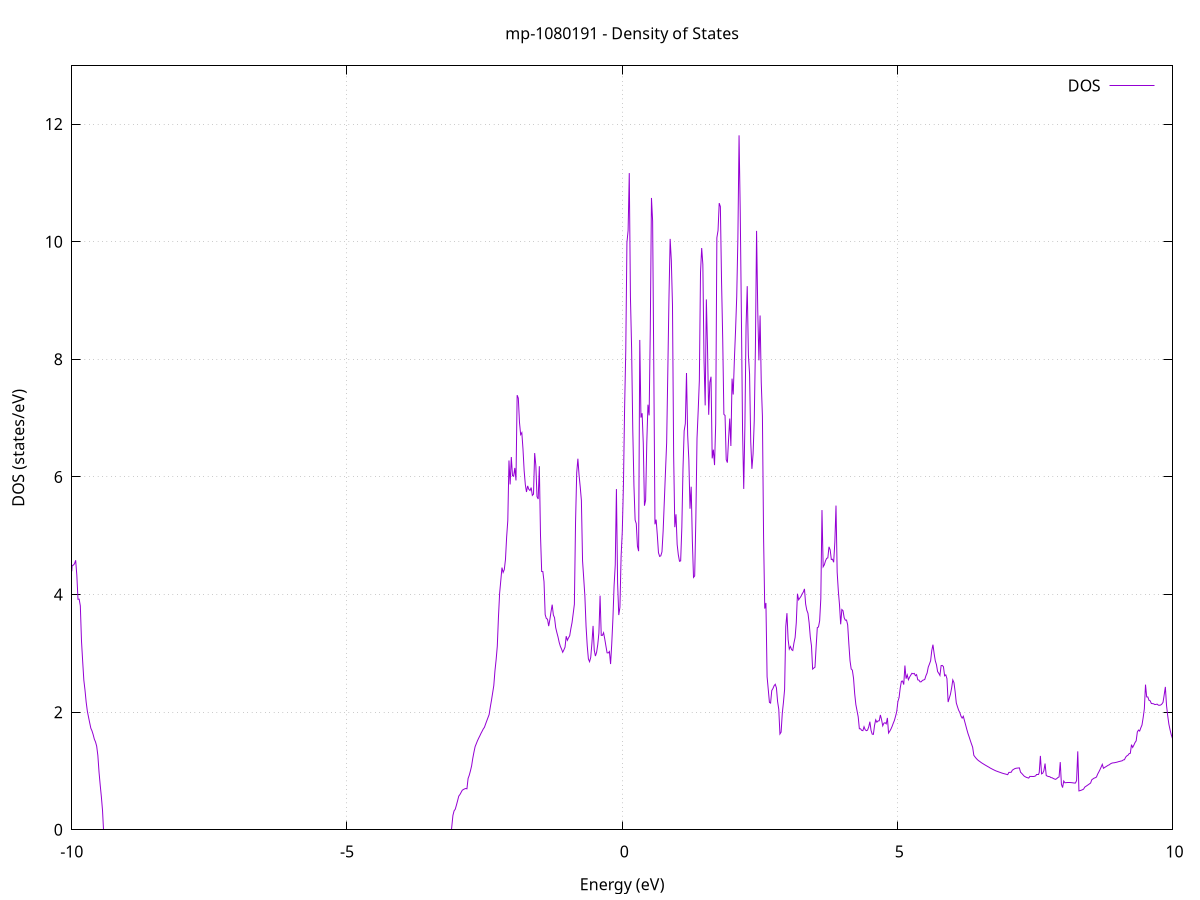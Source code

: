set title 'mp-1080191 - Density of States'
set xlabel 'Energy (eV)'
set ylabel 'DOS (states/eV)'
set grid
set xrange [-10:10]
set yrange [0:12.990]
set xzeroaxis lt -1
set terminal png size 800,600
set output 'mp-1080191_dos_gnuplot.png'
plot '-' using 1:2 with lines title 'DOS'
-13.113100 0.000000
-13.091800 0.000000
-13.070600 0.000000
-13.049400 0.000000
-13.028200 0.000000
-13.006900 0.000000
-12.985700 0.000000
-12.964500 0.000000
-12.943300 0.000000
-12.922100 0.000000
-12.900800 0.000000
-12.879600 0.000000
-12.858400 0.000000
-12.837200 0.000000
-12.815900 0.000000
-12.794700 0.000000
-12.773500 0.000000
-12.752300 0.000000
-12.731100 0.000000
-12.709800 0.000000
-12.688600 0.000000
-12.667400 0.000000
-12.646200 0.000000
-12.624900 0.000000
-12.603700 0.000000
-12.582500 0.000000
-12.561300 0.000000
-12.540100 0.000000
-12.518800 0.000000
-12.497600 0.000000
-12.476400 0.000000
-12.455200 0.000000
-12.433900 0.000000
-12.412700 0.000000
-12.391500 0.000000
-12.370300 0.000000
-12.349100 0.000000
-12.327800 0.000000
-12.306600 0.000000
-12.285400 0.000000
-12.264200 0.000000
-12.242900 0.000000
-12.221700 0.000000
-12.200500 0.000000
-12.179300 0.000000
-12.158100 0.000000
-12.136800 0.000000
-12.115600 0.000000
-12.094400 0.000000
-12.073200 0.000000
-12.052000 0.000000
-12.030700 0.000000
-12.009500 0.000000
-11.988300 0.000000
-11.967100 0.000000
-11.945800 0.000000
-11.924600 0.000000
-11.903400 0.000000
-11.882200 0.000000
-11.861000 0.000000
-11.839700 0.000000
-11.818500 0.000000
-11.797300 0.000000
-11.776100 0.000000
-11.754800 0.000000
-11.733600 0.000000
-11.712400 0.000000
-11.691200 0.000000
-11.670000 0.000000
-11.648700 0.000000
-11.627500 0.000000
-11.606300 0.000000
-11.585100 0.000000
-11.563800 0.000000
-11.542600 0.000000
-11.521400 0.000000
-11.500200 0.000000
-11.479000 0.000000
-11.457700 0.000000
-11.436500 0.000000
-11.415300 0.000000
-11.394100 0.000000
-11.372800 0.000000
-11.351600 0.000000
-11.330400 0.000000
-11.309200 0.000000
-11.288000 0.000000
-11.266700 0.000000
-11.245500 0.000000
-11.224300 0.000000
-11.203100 0.000000
-11.181800 0.126700
-11.160600 0.212400
-11.139400 0.314200
-11.118200 0.401000
-11.097000 0.464100
-11.075700 0.528100
-11.054500 0.611900
-11.033300 0.645800
-11.012100 0.676800
-10.990900 0.701800
-10.969600 0.694200
-10.948400 0.704300
-10.927200 0.712200
-10.906000 0.720900
-10.884700 0.736400
-10.863500 0.750200
-10.842300 0.752200
-10.821100 0.868600
-10.799900 0.938700
-10.778600 1.025400
-10.757400 1.124100
-10.736200 1.205000
-10.715000 1.293800
-10.693700 1.385400
-10.672500 1.482800
-10.651300 1.541200
-10.630100 1.582400
-10.608900 1.634000
-10.587600 1.652200
-10.566400 1.681400
-10.545200 1.721600
-10.524000 1.774100
-10.502700 1.836200
-10.481500 1.901200
-10.460300 1.970300
-10.439100 2.506400
-10.417900 2.895100
-10.396600 3.256200
-10.375400 3.711300
-10.354200 4.273300
-10.333000 4.944200
-10.311700 5.354200
-10.290500 5.501500
-10.269300 5.337100
-10.248100 5.274000
-10.226900 4.584400
-10.205600 4.095000
-10.184400 3.795800
-10.163200 3.565800
-10.142000 3.358400
-10.120700 3.260900
-10.099500 3.474700
-10.078300 3.651100
-10.057100 3.784700
-10.035900 3.936700
-10.014600 4.183900
-9.993400 4.493400
-9.972200 4.500000
-9.951000 4.523600
-9.929700 4.582800
-9.908500 4.327700
-9.887300 3.919900
-9.866100 3.922000
-9.844900 3.808200
-9.823600 3.206300
-9.802400 2.864800
-9.781200 2.544300
-9.760000 2.374400
-9.738800 2.171200
-9.717500 2.017700
-9.696300 1.917600
-9.675100 1.820300
-9.653900 1.726600
-9.632600 1.681200
-9.611400 1.617400
-9.590200 1.540100
-9.569000 1.493800
-9.547800 1.421000
-9.526500 1.264000
-9.505300 0.983200
-9.484100 0.763600
-9.462900 0.563300
-9.441600 0.328500
-9.420400 0.000000
-9.399200 0.000000
-9.378000 0.000000
-9.356800 0.000000
-9.335500 0.000000
-9.314300 0.000000
-9.293100 0.000000
-9.271900 0.000000
-9.250600 0.000000
-9.229400 0.000000
-9.208200 0.000000
-9.187000 0.000000
-9.165800 0.000000
-9.144500 0.000000
-9.123300 0.000000
-9.102100 0.000000
-9.080900 0.000000
-9.059600 0.000000
-9.038400 0.000000
-9.017200 0.000000
-8.996000 0.000000
-8.974800 0.000000
-8.953500 0.000000
-8.932300 0.000000
-8.911100 0.000000
-8.889900 0.000000
-8.868600 0.000000
-8.847400 0.000000
-8.826200 0.000000
-8.805000 0.000000
-8.783800 0.000000
-8.762500 0.000000
-8.741300 0.000000
-8.720100 0.000000
-8.698900 0.000000
-8.677700 0.000000
-8.656400 0.000000
-8.635200 0.000000
-8.614000 0.000000
-8.592800 0.000000
-8.571500 0.000000
-8.550300 0.000000
-8.529100 0.000000
-8.507900 0.000000
-8.486700 0.000000
-8.465400 0.000000
-8.444200 0.000000
-8.423000 0.000000
-8.401800 0.000000
-8.380500 0.000000
-8.359300 0.000000
-8.338100 0.000000
-8.316900 0.000000
-8.295700 0.000000
-8.274400 0.000000
-8.253200 0.000000
-8.232000 0.000000
-8.210800 0.000000
-8.189500 0.000000
-8.168300 0.000000
-8.147100 0.000000
-8.125900 0.000000
-8.104700 0.000000
-8.083400 0.000000
-8.062200 0.000000
-8.041000 0.000000
-8.019800 0.000000
-7.998500 0.000000
-7.977300 0.000000
-7.956100 0.000000
-7.934900 0.000000
-7.913700 0.000000
-7.892400 0.000000
-7.871200 0.000000
-7.850000 0.000000
-7.828800 0.000000
-7.807500 0.000000
-7.786300 0.000000
-7.765100 0.000000
-7.743900 0.000000
-7.722700 0.000000
-7.701400 0.000000
-7.680200 0.000000
-7.659000 0.000000
-7.637800 0.000000
-7.616600 0.000000
-7.595300 0.000000
-7.574100 0.000000
-7.552900 0.000000
-7.531700 0.000000
-7.510400 0.000000
-7.489200 0.000000
-7.468000 0.000000
-7.446800 0.000000
-7.425600 0.000000
-7.404300 0.000000
-7.383100 0.000000
-7.361900 0.000000
-7.340700 0.000000
-7.319400 0.000000
-7.298200 0.000000
-7.277000 0.000000
-7.255800 0.000000
-7.234600 0.000000
-7.213300 0.000000
-7.192100 0.000000
-7.170900 0.000000
-7.149700 0.000000
-7.128400 0.000000
-7.107200 0.000000
-7.086000 0.000000
-7.064800 0.000000
-7.043600 0.000000
-7.022300 0.000000
-7.001100 0.000000
-6.979900 0.000000
-6.958700 0.000000
-6.937400 0.000000
-6.916200 0.000000
-6.895000 0.000000
-6.873800 0.000000
-6.852600 0.000000
-6.831300 0.000000
-6.810100 0.000000
-6.788900 0.000000
-6.767700 0.000000
-6.746400 0.000000
-6.725200 0.000000
-6.704000 0.000000
-6.682800 0.000000
-6.661600 0.000000
-6.640300 0.000000
-6.619100 0.000000
-6.597900 0.000000
-6.576700 0.000000
-6.555400 0.000000
-6.534200 0.000000
-6.513000 0.000000
-6.491800 0.000000
-6.470600 0.000000
-6.449300 0.000000
-6.428100 0.000000
-6.406900 0.000000
-6.385700 0.000000
-6.364500 0.000000
-6.343200 0.000000
-6.322000 0.000000
-6.300800 0.000000
-6.279600 0.000000
-6.258300 0.000000
-6.237100 0.000000
-6.215900 0.000000
-6.194700 0.000000
-6.173500 0.000000
-6.152200 0.000000
-6.131000 0.000000
-6.109800 0.000000
-6.088600 0.000000
-6.067300 0.000000
-6.046100 0.000000
-6.024900 0.000000
-6.003700 0.000000
-5.982500 0.000000
-5.961200 0.000000
-5.940000 0.000000
-5.918800 0.000000
-5.897600 0.000000
-5.876300 0.000000
-5.855100 0.000000
-5.833900 0.000000
-5.812700 0.000000
-5.791500 0.000000
-5.770200 0.000000
-5.749000 0.000000
-5.727800 0.000000
-5.706600 0.000000
-5.685300 0.000000
-5.664100 0.000000
-5.642900 0.000000
-5.621700 0.000000
-5.600500 0.000000
-5.579200 0.000000
-5.558000 0.000000
-5.536800 0.000000
-5.515600 0.000000
-5.494300 0.000000
-5.473100 0.000000
-5.451900 0.000000
-5.430700 0.000000
-5.409500 0.000000
-5.388200 0.000000
-5.367000 0.000000
-5.345800 0.000000
-5.324600 0.000000
-5.303400 0.000000
-5.282100 0.000000
-5.260900 0.000000
-5.239700 0.000000
-5.218500 0.000000
-5.197200 0.000000
-5.176000 0.000000
-5.154800 0.000000
-5.133600 0.000000
-5.112400 0.000000
-5.091100 0.000000
-5.069900 0.000000
-5.048700 0.000000
-5.027500 0.000000
-5.006200 0.000000
-4.985000 0.000000
-4.963800 0.000000
-4.942600 0.000000
-4.921400 0.000000
-4.900100 0.000000
-4.878900 0.000000
-4.857700 0.000000
-4.836500 0.000000
-4.815200 0.000000
-4.794000 0.000000
-4.772800 0.000000
-4.751600 0.000000
-4.730400 0.000000
-4.709100 0.000000
-4.687900 0.000000
-4.666700 0.000000
-4.645500 0.000000
-4.624200 0.000000
-4.603000 0.000000
-4.581800 0.000000
-4.560600 0.000000
-4.539400 0.000000
-4.518100 0.000000
-4.496900 0.000000
-4.475700 0.000000
-4.454500 0.000000
-4.433200 0.000000
-4.412000 0.000000
-4.390800 0.000000
-4.369600 0.000000
-4.348400 0.000000
-4.327100 0.000000
-4.305900 0.000000
-4.284700 0.000000
-4.263500 0.000000
-4.242200 0.000000
-4.221000 0.000000
-4.199800 0.000000
-4.178600 0.000000
-4.157400 0.000000
-4.136100 0.000000
-4.114900 0.000000
-4.093700 0.000000
-4.072500 0.000000
-4.051300 0.000000
-4.030000 0.000000
-4.008800 0.000000
-3.987600 0.000000
-3.966400 0.000000
-3.945100 0.000000
-3.923900 0.000000
-3.902700 0.000000
-3.881500 0.000000
-3.860300 0.000000
-3.839000 0.000000
-3.817800 0.000000
-3.796600 0.000000
-3.775400 0.000000
-3.754100 0.000000
-3.732900 0.000000
-3.711700 0.000000
-3.690500 0.000000
-3.669300 0.000000
-3.648000 0.000000
-3.626800 0.000000
-3.605600 0.000000
-3.584400 0.000000
-3.563100 0.000000
-3.541900 0.000000
-3.520700 0.000000
-3.499500 0.000000
-3.478300 0.000000
-3.457000 0.000000
-3.435800 0.000000
-3.414600 0.000000
-3.393400 0.000000
-3.372100 0.000000
-3.350900 0.000000
-3.329700 0.000000
-3.308500 0.000000
-3.287300 0.000000
-3.266000 0.000000
-3.244800 0.000000
-3.223600 0.000000
-3.202400 0.000000
-3.181100 0.000000
-3.159900 0.000000
-3.138700 0.000000
-3.117500 0.000000
-3.096300 0.000000
-3.075000 0.243400
-3.053800 0.321600
-3.032600 0.349400
-3.011400 0.418500
-2.990200 0.492700
-2.968900 0.572000
-2.947700 0.598600
-2.926500 0.635000
-2.905300 0.672200
-2.884000 0.685000
-2.862800 0.695200
-2.841600 0.702100
-2.820400 0.696700
-2.799200 0.872700
-2.777900 0.927700
-2.756700 1.001500
-2.735500 1.085400
-2.714300 1.214000
-2.693000 1.319500
-2.671800 1.413200
-2.650600 1.462400
-2.629400 1.512600
-2.608200 1.555600
-2.586900 1.594800
-2.565700 1.637700
-2.544500 1.675300
-2.523300 1.714100
-2.502000 1.742900
-2.480800 1.799400
-2.459600 1.853200
-2.438400 1.906000
-2.417200 1.958500
-2.395900 2.085200
-2.374700 2.199000
-2.353500 2.324600
-2.332300 2.451300
-2.311000 2.703200
-2.289800 2.892100
-2.268600 3.121500
-2.247400 3.617100
-2.226200 4.022600
-2.204900 4.238400
-2.183700 4.458500
-2.162500 4.376200
-2.141300 4.424500
-2.120000 4.596300
-2.098800 4.978700
-2.077600 5.259000
-2.056400 6.280100
-2.035200 5.872500
-2.013900 6.338900
-1.992700 6.021300
-1.971500 6.011100
-1.950300 6.152700
-1.929100 5.940500
-1.907800 7.390700
-1.886600 7.338500
-1.865400 6.927900
-1.844200 6.719700
-1.822900 6.752800
-1.801700 6.474200
-1.780500 6.105500
-1.759300 5.869600
-1.738100 5.743700
-1.716800 5.847900
-1.695600 5.788900
-1.674400 5.769200
-1.653200 5.818800
-1.631900 5.685800
-1.610700 5.707100
-1.589500 6.405900
-1.568300 6.196400
-1.547100 5.664200
-1.525800 5.624500
-1.504600 6.182300
-1.483400 5.001800
-1.462200 4.391400
-1.440900 4.391200
-1.419700 4.218400
-1.398500 3.658500
-1.377300 3.592500
-1.356100 3.581300
-1.334800 3.463100
-1.313600 3.575300
-1.292400 3.706300
-1.271200 3.828300
-1.249900 3.652300
-1.228700 3.606500
-1.207500 3.438900
-1.186300 3.353900
-1.165100 3.278300
-1.143800 3.186000
-1.122600 3.118800
-1.101400 3.073800
-1.080200 3.018600
-1.058900 3.059100
-1.037700 3.105800
-1.016500 3.292200
-0.995300 3.222300
-0.974100 3.264600
-0.952800 3.299700
-0.931600 3.420500
-0.910400 3.523300
-0.889200 3.676700
-0.867900 3.834700
-0.846700 5.234300
-0.825500 6.070100
-0.804300 6.309600
-0.783100 6.034700
-0.761800 5.832500
-0.740600 5.601700
-0.719400 4.573100
-0.698200 4.276100
-0.677000 3.970200
-0.655700 3.461100
-0.634500 3.129900
-0.613300 2.905200
-0.592100 2.857900
-0.570800 2.931200
-0.549600 3.169100
-0.528400 3.466700
-0.507200 3.056800
-0.486000 2.954200
-0.464700 3.015100
-0.443500 3.147100
-0.422300 3.345000
-0.401100 3.980400
-0.379800 3.305700
-0.358600 3.305400
-0.337400 3.350800
-0.316200 3.246000
-0.295000 3.125600
-0.273700 3.009500
-0.252500 3.007100
-0.231300 3.030900
-0.210100 2.818000
-0.188800 3.164300
-0.167600 3.595400
-0.146400 4.150300
-0.125200 4.505000
-0.104000 5.793600
-0.082700 4.199500
-0.061500 3.651300
-0.040300 3.784700
-0.019100 4.645300
0.002200 5.064400
0.023400 5.862900
0.044600 7.160800
0.065800 8.147300
0.087000 9.985800
0.108300 10.189300
0.129500 11.167400
0.150700 9.062400
0.171900 8.185000
0.193200 6.802600
0.214400 5.850200
0.235600 5.268200
0.256800 5.205200
0.278000 4.822700
0.299300 4.737700
0.320500 8.330000
0.341700 7.009600
0.362900 7.083200
0.384100 6.568100
0.405400 5.510600
0.426600 5.606100
0.447800 6.582000
0.469000 7.228100
0.490300 7.046600
0.511500 8.518100
0.532700 10.744300
0.553900 10.352200
0.575100 7.850600
0.596400 5.194400
0.617600 5.273500
0.638800 5.012600
0.660000 4.711800
0.681300 4.648500
0.702500 4.658600
0.723700 4.727200
0.744900 5.080800
0.766100 5.581800
0.787400 6.088900
0.808600 6.580200
0.829800 7.791500
0.851000 9.055100
0.872300 10.047700
0.893500 9.683300
0.914700 8.919900
0.935900 6.358600
0.957100 5.145300
0.978400 5.364900
0.999600 4.851000
1.020800 4.675500
1.042000 4.566000
1.063300 4.572400
1.084500 5.138800
1.105700 6.142400
1.126900 6.784300
1.148100 6.906600
1.169400 7.766700
1.190600 6.711700
1.211800 6.291700
1.233000 5.460000
1.254300 5.833600
1.275500 4.919900
1.296700 4.291600
1.317900 4.316500
1.339100 5.284300
1.360400 6.655200
1.381600 7.122100
1.402800 7.639500
1.424000 9.479000
1.445200 9.892700
1.466500 9.613200
1.487700 7.980700
1.508900 7.216800
1.530100 9.018600
1.551400 8.188900
1.572600 7.056900
1.593800 7.610600
1.615000 7.704200
1.636200 6.315500
1.657500 6.464100
1.678700 6.200800
1.699900 6.904600
1.721100 10.067100
1.742400 10.190400
1.763600 10.656400
1.784800 10.596900
1.806000 9.335600
1.827200 8.354000
1.848500 7.064900
1.869700 7.045300
1.890900 6.294300
1.912100 6.243700
1.933400 6.634600
1.954600 6.992700
1.975800 6.526400
1.997000 7.671700
2.018200 7.401400
2.039500 7.999700
2.060700 8.492100
2.081900 9.064300
2.103100 10.062900
2.124400 11.808800
2.145600 10.525200
2.166800 8.731500
2.188000 6.789000
2.209200 5.796500
2.230500 6.868400
2.251700 8.566600
2.272900 9.244600
2.294100 8.072500
2.315400 7.749900
2.336600 6.595100
2.357800 6.137600
2.379000 6.392400
2.400200 6.951300
2.421500 8.197000
2.442700 10.184300
2.463900 8.828900
2.485100 7.983400
2.506400 8.745900
2.527600 7.605800
2.548800 7.034200
2.570000 4.963000
2.591200 3.761300
2.612500 3.857000
2.633700 2.602600
2.654900 2.386200
2.676100 2.166600
2.697300 2.154500
2.718600 2.368400
2.739800 2.401700
2.761000 2.449700
2.782200 2.474100
2.803500 2.412300
2.824700 2.178700
2.845900 2.048800
2.867100 1.628400
2.888300 1.660300
2.909600 1.978600
2.930800 2.166800
2.952000 2.387400
2.973200 3.455800
2.994500 3.683800
3.015700 3.237300
3.036900 3.072500
3.058100 3.115700
3.079300 3.062900
3.100600 3.048600
3.121800 3.176300
3.143000 3.271500
3.164200 3.523700
3.185500 4.014200
3.206700 3.910700
3.227900 3.939800
3.249100 3.968000
3.270300 4.010900
3.291600 4.042300
3.312800 4.096000
3.334000 3.839900
3.355200 3.733400
3.376500 3.681300
3.397700 3.517800
3.418900 3.277800
3.440100 3.128000
3.461300 2.732000
3.482600 2.750000
3.503800 2.765100
3.525000 3.116400
3.546200 3.438000
3.567500 3.448800
3.588700 3.554200
3.609900 3.932300
3.631100 5.436200
3.652300 4.471700
3.673600 4.505300
3.694800 4.572400
3.716000 4.615100
3.737200 4.623700
3.758400 4.811600
3.779700 4.760800
3.800900 4.596600
3.822100 4.599800
3.843300 4.549000
3.864600 4.886800
3.885800 5.512900
3.907000 4.380400
3.928200 4.061600
3.949400 3.824900
3.970700 3.493700
3.991900 3.745200
4.013100 3.725900
4.034300 3.606000
4.055600 3.563600
4.076800 3.566500
4.098000 3.484500
4.119200 3.162500
4.140400 2.876100
4.161700 2.735100
4.182900 2.714000
4.204100 2.578500
4.225300 2.313700
4.246600 2.128300
4.267800 2.025200
4.289000 1.921200
4.310200 1.718200
4.331400 1.717100
4.352700 1.690300
4.373900 1.685100
4.395100 1.752600
4.416300 1.700800
4.437600 1.685200
4.458800 1.694400
4.480000 1.747900
4.501200 1.838000
4.522400 1.690200
4.543700 1.626100
4.564900 1.622600
4.586100 1.775200
4.607300 1.870400
4.628600 1.829800
4.649800 1.851100
4.671000 1.852900
4.692200 1.952600
4.713400 1.873700
4.734700 1.767600
4.755900 1.812500
4.777100 1.820700
4.798300 1.801600
4.819600 1.902100
4.840800 1.644800
4.862000 1.674900
4.883200 1.711200
4.904400 1.756400
4.925700 1.810400
4.946900 1.859100
4.968100 1.931500
4.989300 2.009800
5.010500 2.180800
5.031800 2.248500
5.053000 2.410700
5.074200 2.525000
5.095400 2.529000
5.116700 2.469200
5.137900 2.792900
5.159100 2.569600
5.180300 2.633900
5.201500 2.551300
5.222800 2.596300
5.244000 2.628800
5.265200 2.661000
5.286400 2.652000
5.307700 2.659100
5.328900 2.620400
5.350100 2.637700
5.371300 2.549700
5.392500 2.545100
5.413800 2.515000
5.435000 2.517000
5.456200 2.540200
5.477400 2.547500
5.498700 2.556100
5.519900 2.619800
5.541100 2.665500
5.562300 2.766900
5.583500 2.817000
5.604800 2.873200
5.626000 3.047000
5.647200 3.147600
5.668400 2.998700
5.689700 2.874200
5.710900 2.807600
5.732100 2.690100
5.753300 2.660900
5.774500 2.624000
5.795800 2.791900
5.817000 2.794600
5.838200 2.773000
5.859400 2.618200
5.880700 2.634400
5.901900 2.569700
5.923100 2.171800
5.944300 2.238800
5.965500 2.305000
5.986800 2.411300
6.008000 2.548300
6.029200 2.501500
6.050400 2.348700
6.071600 2.157000
6.092900 2.092600
6.114100 2.033500
6.135300 1.994500
6.156500 1.933000
6.177800 1.899200
6.199000 1.930500
6.220200 1.854900
6.241400 1.782400
6.262600 1.706900
6.283900 1.636900
6.305100 1.579600
6.326300 1.517900
6.347500 1.459000
6.368800 1.403000
6.390000 1.266400
6.411200 1.239500
6.432400 1.214900
6.453600 1.193800
6.474900 1.176000
6.496100 1.162700
6.517300 1.147600
6.538500 1.134000
6.559800 1.121700
6.581000 1.109400
6.602200 1.097600
6.623400 1.086000
6.644600 1.074500
6.665900 1.063300
6.687100 1.050300
6.708300 1.040000
6.729500 1.029600
6.750800 1.019500
6.772000 1.009900
6.793200 1.000800
6.814400 0.993700
6.835600 0.986300
6.856900 0.979100
6.878100 0.972300
6.899300 0.965000
6.920500 0.958600
6.941800 0.953200
6.963000 0.948000
6.984200 0.942600
7.005400 0.937200
7.026600 0.975200
7.047900 0.976400
7.069100 0.977900
7.090300 1.013800
7.111500 1.026000
7.132700 1.039000
7.154000 1.045400
7.175200 1.048500
7.196400 1.050300
7.217600 1.052900
7.238900 0.979500
7.260100 0.959400
7.281300 0.937300
7.302500 0.914400
7.323700 0.901500
7.345000 0.891500
7.366200 0.885100
7.387400 0.878900
7.408600 0.907700
7.429900 0.907200
7.451100 0.906500
7.472300 0.905600
7.493500 0.909500
7.514700 0.917500
7.536000 0.934800
7.557200 0.934800
7.578400 0.973700
7.599600 1.256500
7.620900 0.950700
7.642100 0.962200
7.663300 1.007100
7.684500 1.126600
7.705700 0.923300
7.727000 0.912100
7.748200 0.904800
7.769400 0.903200
7.790600 0.887700
7.811900 0.884600
7.833100 0.872700
7.854300 0.864000
7.875500 0.857400
7.896700 0.870000
7.918000 0.888600
7.939200 0.898800
7.960400 1.151100
7.981600 0.772700
8.002900 0.717500
8.024100 0.828800
8.045300 0.799100
8.066500 0.801600
8.087700 0.803300
8.109000 0.803900
8.130200 0.803700
8.151400 0.802600
8.172600 0.800600
8.193900 0.797600
8.215100 0.795000
8.236300 0.794700
8.257500 0.836700
8.278700 1.333400
8.300000 0.660900
8.321200 0.666100
8.342400 0.672700
8.363600 0.681200
8.384800 0.691400
8.406100 0.725800
8.427300 0.739100
8.448500 0.752700
8.469700 0.766600
8.491000 0.780700
8.512200 0.795100
8.533400 0.850300
8.554600 0.864400
8.575800 0.878000
8.597100 0.885000
8.618300 0.896700
8.639500 0.945500
8.660700 0.982300
8.682000 1.022100
8.703200 1.065800
8.724400 1.112400
8.745600 1.045900
8.766800 1.058900
8.788100 1.071900
8.809300 1.084100
8.830500 1.096700
8.851700 1.105500
8.873000 1.121700
8.894200 1.131600
8.915400 1.137600
8.936600 1.138700
8.957800 1.143000
8.979100 1.147200
9.000300 1.152300
9.021500 1.158700
9.042700 1.163700
9.064000 1.168500
9.085200 1.173100
9.106400 1.188000
9.127600 1.192000
9.148800 1.234500
9.170100 1.256700
9.191300 1.268200
9.212500 1.294900
9.233700 1.300500
9.255000 1.447400
9.276200 1.400100
9.297400 1.438000
9.318600 1.482600
9.339800 1.512200
9.361100 1.663300
9.382300 1.695400
9.403500 1.678900
9.424700 1.734100
9.445900 1.781900
9.467200 1.909100
9.488400 2.056600
9.509600 2.468100
9.530800 2.259300
9.552100 2.258200
9.573300 2.201200
9.594500 2.192900
9.615700 2.147500
9.636900 2.145400
9.658200 2.141400
9.679400 2.129000
9.700600 2.132200
9.721800 2.136400
9.743100 2.118600
9.764300 2.117100
9.785500 2.121500
9.806700 2.137700
9.827900 2.167400
9.849200 2.294700
9.870400 2.429600
9.891600 2.112100
9.912800 1.940900
9.934100 1.796400
9.955300 1.701500
9.976500 1.620200
9.997700 1.557700
10.018900 1.495700
10.040200 1.389300
10.061400 1.343600
10.082600 1.298700
10.103800 1.267300
10.125100 1.237700
10.146300 1.208900
10.167500 1.212900
10.188700 1.188400
10.209900 1.192300
10.231200 1.231300
10.252400 1.189600
10.273600 1.148400
10.294800 1.108800
10.316100 0.817000
10.337300 0.835300
10.358500 0.833300
10.379700 0.831800
10.400900 0.831500
10.422200 0.830600
10.443400 0.829000
10.464600 0.800700
10.485800 0.782400
10.507100 0.765500
10.528300 0.746900
10.549500 0.723800
10.570700 0.709400
10.591900 0.695200
10.613200 0.681200
10.634400 0.659500
10.655600 0.649200
10.676800 0.712000
10.698000 0.719900
10.719300 0.726700
10.740500 0.740300
10.761700 0.751000
10.782900 0.692000
10.804200 0.687100
10.825400 0.682200
10.846600 0.677300
10.867800 0.672300
10.889000 0.667600
10.910300 0.663300
10.931500 0.659000
10.952700 0.654700
10.973900 0.650500
10.995200 0.646300
11.016400 0.755900
11.037600 0.602200
11.058800 0.615400
11.080000 0.629300
11.101300 0.639100
11.122500 0.648300
11.143700 0.659800
11.164900 0.666800
11.186200 0.680900
11.207400 0.692600
11.228600 0.699200
11.249800 0.832100
11.271000 1.037900
11.292300 1.131300
11.313500 1.263400
11.334700 1.715300
11.355900 1.755100
11.377200 2.001900
11.398400 2.201400
11.419600 2.727400
11.440800 2.624700
11.462000 1.575000
11.483300 0.795300
11.504500 0.773300
11.525700 0.781300
11.546900 0.778900
11.568200 0.796200
11.589400 0.827200
11.610600 0.850700
11.631800 0.895200
11.653000 0.930900
11.674300 0.967200
11.695500 1.004200
11.716700 1.297100
11.737900 1.040300
11.759100 1.069000
11.780400 1.071400
11.801600 1.072300
11.822800 1.069200
11.844000 1.055400
11.865300 1.016000
11.886500 1.022400
11.907700 1.028100
11.928900 1.032200
11.950100 1.037500
11.971400 1.044900
11.992600 1.048600
12.013800 1.051600
12.035000 1.053900
12.056300 1.074300
12.077500 1.077000
12.098700 1.079100
12.119900 1.080600
12.141100 1.075500
12.162400 1.308800
12.183600 0.993500
12.204800 0.987500
12.226000 0.979100
12.247300 0.975200
12.268500 0.970800
12.289700 0.965300
12.310900 0.959400
12.332100 0.952700
12.353400 0.945300
12.374600 0.934100
12.395800 0.918700
12.417000 0.906100
12.438300 0.894800
12.459500 0.941400
12.480700 0.955200
12.501900 1.040400
12.523100 1.072300
12.544400 0.980800
12.565600 0.978400
12.586800 1.263700
12.608000 1.081300
12.629300 1.096300
12.650500 1.111600
12.671700 1.100100
12.692900 1.090700
12.714100 1.090500
12.735400 1.086700
12.756600 1.082300
12.777800 1.077800
12.799000 1.073200
12.820200 1.069100
12.841500 1.069400
12.862700 1.067200
12.883900 1.070000
12.905100 1.073300
12.926400 1.077500
12.947600 1.082000
12.968800 1.086700
12.990000 1.091600
13.011200 1.091500
13.032500 1.096800
13.053700 1.103100
13.074900 1.109400
13.096100 1.115700
13.117400 1.122500
13.138600 1.122300
13.159800 1.126200
13.181000 1.114700
13.202200 1.138000
13.223500 1.185000
13.244700 1.340300
13.265900 1.399300
13.287100 1.399700
13.308400 1.232900
13.329600 1.209500
13.350800 1.221900
13.372000 1.223300
13.393200 1.213300
13.414500 1.216400
13.435700 1.185000
13.456900 1.167200
13.478100 1.151800
13.499400 1.138800
13.520600 1.173100
13.541800 1.181800
13.563000 1.210500
13.584200 1.241500
13.605500 1.346300
13.626700 1.450100
13.647900 1.564300
13.669100 1.656600
13.690400 1.714500
13.711600 1.754300
13.732800 1.478300
13.754000 1.479100
13.775200 1.477300
13.796500 1.478200
13.817700 1.481100
13.838900 1.455900
13.860100 1.460200
13.881400 1.467500
13.902600 1.488100
13.923800 1.511500
13.945000 1.524600
13.966200 1.565200
13.987500 1.607700
14.008700 1.691200
14.029900 1.872300
14.051100 1.930200
14.072300 1.958400
14.093600 2.008700
14.114800 1.579600
14.136000 1.528500
14.157200 1.506600
14.178500 1.489100
14.199700 1.451900
14.220900 1.414700
14.242100 1.377300
14.263300 1.329400
14.284600 1.258500
14.305800 1.190300
14.327000 1.093300
14.348200 1.039500
14.369500 0.981600
14.390700 1.035500
14.411900 1.012000
14.433100 1.007800
14.454300 0.969000
14.475600 0.937900
14.496800 0.812200
14.518000 0.813600
14.539200 0.831400
14.560500 0.852000
14.581700 0.875300
14.602900 0.999500
14.624100 0.990500
14.645300 0.889100
14.666600 0.878800
14.687800 0.872900
14.709000 0.873000
14.730200 0.886300
14.751500 0.900600
14.772700 0.915700
14.793900 0.931500
14.815100 0.952800
14.836300 0.961900
14.857600 0.971800
14.878800 0.999200
14.900000 1.040300
14.921200 1.187100
14.942500 1.390900
14.963700 1.483900
14.984900 1.530100
15.006100 1.578900
15.027300 1.615800
15.048600 1.697200
15.069800 1.798900
15.091000 1.887500
15.112200 1.943200
15.133400 1.995300
15.154700 2.040600
15.175900 2.009100
15.197100 2.035900
15.218300 2.058700
15.239600 2.102400
15.260800 2.118900
15.282000 2.188600
15.303200 2.280100
15.324400 2.368000
15.345700 2.625600
15.366900 2.249000
15.388100 2.205700
15.409300 2.201200
15.430600 2.346600
15.451800 2.157000
15.473000 2.002900
15.494200 2.330700
15.515400 1.777800
15.536700 1.721100
15.557900 1.669900
15.579100 1.624200
15.600300 1.631700
15.621600 1.634500
15.642800 1.586800
15.664000 1.532800
15.685200 1.483900
15.706400 1.359000
15.727700 1.288700
15.748900 1.269400
15.770100 1.357800
15.791300 1.376200
15.812600 1.389200
15.833800 1.388900
15.855000 1.413000
15.876200 1.465400
15.897400 1.464800
15.918700 1.358600
15.939900 1.338400
15.961100 1.502600
15.982300 1.472800
16.003600 1.377200
16.024800 1.386700
16.046000 1.276400
16.067200 1.244400
16.088400 1.235600
16.109700 1.211400
16.130900 1.206200
16.152100 1.211200
16.173300 1.225200
16.194600 1.241300
16.215800 1.265000
16.237000 1.295200
16.258200 1.331200
16.279400 1.367600
16.300700 1.385900
16.321900 1.402200
16.343100 1.438300
16.364300 1.468600
16.385500 1.524200
16.406800 1.546600
16.428000 1.576400
16.449200 1.625400
16.470400 1.676900
16.491700 1.730800
16.512900 1.801400
16.534100 1.850700
16.555300 1.864800
16.576500 1.887500
16.597800 1.901400
16.619000 1.864900
16.640200 1.846100
16.661400 1.834100
16.682700 1.821500
16.703900 1.778900
16.725100 1.736200
16.746300 1.719200
16.767500 1.692100
16.788800 1.662400
16.810000 1.630100
16.831200 1.596800
16.852400 1.575800
16.873700 1.544600
16.894900 1.482400
16.916100 1.456500
16.937300 1.390400
16.958500 1.331600
16.979800 1.285300
17.001000 1.240800
17.022200 1.202100
17.043400 1.161800
17.064700 1.119500
17.085900 1.096200
17.107100 1.088400
17.128300 1.070600
17.149500 1.057500
17.170800 1.047900
17.192000 1.041000
17.213200 1.035600
17.234400 1.032500
17.255700 1.011800
17.276900 1.006900
17.298100 1.058900
17.319300 1.167000
17.340500 1.017200
17.361800 0.996900
17.383000 0.959500
17.404200 0.953500
17.425400 0.949500
17.446600 0.947300
17.467900 0.940200
17.489100 0.982200
17.510300 1.027500
17.531500 1.075800
17.552800 1.108300
17.574000 1.149600
17.595200 1.201000
17.616400 1.245900
17.637600 1.281400
17.658900 1.311200
17.680100 1.343600
17.701300 1.368800
17.722500 1.391300
17.743800 1.397300
17.765000 1.370700
17.786200 1.358000
17.807400 1.347300
17.828600 1.424900
17.849900 1.525400
17.871100 1.483000
17.892300 1.612000
17.913500 1.595200
17.934800 1.597400
17.956000 1.581200
17.977200 1.534800
17.998400 1.552300
18.019600 1.793100
18.040900 1.962000
18.062100 2.172800
18.083300 2.251900
18.104500 2.394500
18.125800 2.299000
18.147000 2.191600
18.168200 2.353600
18.189400 2.403200
18.210600 2.500700
18.231900 2.599800
18.253100 2.604000
18.274300 2.496800
18.295500 2.435000
18.316800 2.376100
18.338000 2.901700
18.359200 2.256800
18.380400 2.165400
18.401600 2.145400
18.422900 2.129900
18.444100 2.157000
18.465300 2.182500
18.486500 2.197000
18.507700 2.198500
18.529000 2.296800
18.550200 2.320200
18.571400 2.324300
18.592600 2.333900
18.613900 2.217800
18.635100 2.176500
18.656300 2.164100
18.677500 2.135400
18.698700 2.403300
18.720000 1.961300
18.741200 1.941300
18.762400 1.927300
18.783600 1.896200
18.804900 1.859300
18.826100 1.815100
18.847300 1.791800
18.868500 1.797600
18.889700 1.854700
18.911000 1.879200
18.932200 1.889800
18.953400 3.256100
18.974600 2.934400
18.995900 2.948700
19.017100 2.870200
19.038300 2.995200
19.059500 2.897800
19.080700 2.780500
19.102000 2.864500
19.123200 2.888700
19.144400 2.810100
19.165600 2.704400
19.186900 2.469500
19.208100 2.523500
19.229300 2.622800
19.250500 2.669900
19.271700 2.831200
19.293000 3.197900
19.314200 3.332500
19.335400 3.489900
19.356600 3.774600
19.377900 3.807900
19.399100 3.416900
19.420300 3.264300
19.441500 3.038200
19.462700 2.990300
19.484000 3.031400
19.505200 3.168600
19.526400 2.627800
19.547600 2.595100
19.568900 2.741500
19.590100 2.806800
19.611300 3.039300
19.632500 3.145300
19.653700 3.095000
19.675000 3.170300
19.696200 3.282300
19.717400 3.204000
19.738600 3.261800
19.759800 3.697200
19.781100 3.815900
19.802300 3.526200
19.823500 3.398400
19.844700 3.286100
19.866000 3.254000
19.887200 3.009800
19.908400 2.898700
19.929600 2.777700
19.950800 2.655300
19.972100 2.621800
19.993300 2.511500
20.014500 2.766000
20.035700 3.020200
20.057000 2.807800
20.078200 2.819500
20.099400 2.777300
20.120600 2.883900
20.141800 2.667000
20.163100 2.700200
20.184300 2.652300
20.205500 2.554700
20.226700 2.487500
20.248000 2.415600
20.269200 2.265500
20.290400 2.274900
20.311600 2.300400
20.332800 2.336600
20.354100 2.389800
20.375300 2.443900
20.396500 2.497800
20.417700 2.762000
20.439000 2.800000
20.460200 2.860100
20.481400 2.884900
20.502600 2.893900
20.523800 2.864900
20.545100 2.536800
20.566300 2.438000
20.587500 2.720000
20.608700 2.941900
20.630000 2.439400
20.651200 2.432400
20.672400 2.430800
20.693600 2.388500
20.714800 2.596100
20.736100 2.629700
20.757300 2.565900
20.778500 2.534400
20.799700 2.473600
20.820900 2.365900
20.842200 2.359500
20.863400 2.370300
20.884600 2.568800
20.905800 2.727100
20.927100 2.741900
20.948300 2.653500
20.969500 3.782500
20.990700 3.217200
21.011900 3.530200
21.033200 3.341500
21.054400 3.274600
21.075600 3.148500
21.096800 3.244100
21.118100 3.262500
21.139300 3.417200
21.160500 3.509900
21.181700 3.740900
21.202900 3.973100
21.224200 4.256000
21.245400 4.225600
21.266600 4.844800
21.287800 4.110300
21.309100 3.158900
21.330300 2.978300
21.351500 2.852300
21.372700 2.781400
21.393900 2.769200
21.415200 3.006300
21.436400 3.477200
21.457600 3.220800
21.478800 2.925700
21.500100 2.979100
21.521300 3.720000
21.542500 3.026900
21.563700 2.893300
21.584900 2.908800
21.606200 2.724900
21.627400 2.750800
21.648600 2.835800
21.669800 2.781200
21.691100 2.912700
21.712300 3.049700
21.733500 3.114600
21.754700 3.118600
21.775900 3.234600
21.797200 3.599000
21.818400 3.797100
21.839600 4.112600
21.860800 3.493100
21.882000 3.335700
21.903300 3.529400
21.924500 3.491600
21.945700 3.196800
21.966900 3.115100
21.988200 3.094800
22.009400 2.664500
22.030600 2.566500
22.051800 2.426000
22.073000 2.347400
22.094300 2.273200
22.115500 2.322800
22.136700 2.217400
22.157900 2.141900
22.179200 2.216200
22.200400 2.101600
22.221600 1.915100
22.242800 1.838500
22.264000 1.807100
22.285300 1.772600
22.306500 1.731000
22.327700 1.649400
22.348900 1.607500
22.370200 1.593600
22.391400 1.587200
22.412600 1.583300
22.433800 1.556500
22.455000 1.519900
22.476300 1.477800
22.497500 1.444000
22.518700 1.405300
22.539900 1.356500
22.561200 1.309100
22.582400 1.264800
22.603600 1.230900
22.624800 1.268500
22.646000 1.322600
22.667300 1.194000
22.688500 1.198400
22.709700 1.205200
22.730900 1.205200
22.752200 1.216000
22.773400 1.227100
22.794600 1.239500
22.815800 1.350100
22.837000 1.566900
22.858300 1.615100
22.879500 1.653800
22.900700 1.573800
22.921900 1.501000
22.943200 1.508800
22.964400 1.575900
22.985600 1.605800
23.006800 1.658000
23.028000 1.663600
23.049300 1.638200
23.070500 1.623300
23.091700 1.615200
23.112900 1.609200
23.134100 1.673800
23.155400 1.725600
23.176600 1.726700
23.197800 2.219200
23.219000 1.599800
23.240300 1.539600
23.261500 1.569900
23.282700 1.540700
23.303900 1.515400
23.325100 1.494300
23.346400 1.477500
23.367600 1.450300
23.388800 1.431800
23.410000 1.419700
23.431300 1.364500
23.452500 1.340100
23.473700 1.310200
23.494900 1.289400
23.516100 1.251000
23.537400 1.214100
23.558600 1.130800
23.579800 1.127400
23.601000 1.123500
23.622300 1.115600
23.643500 1.100600
23.664700 1.103800
23.685900 1.097400
23.707100 1.095700
23.728400 1.098000
23.749600 1.094400
23.770800 1.093500
23.792000 1.090600
23.813300 1.110600
23.834500 1.107800
23.855700 1.106100
23.876900 1.106800
23.898100 1.416200
23.919400 1.061300
23.940600 1.083400
23.961800 1.085200
23.983000 1.087500
24.004300 1.090300
24.025500 1.096300
24.046700 1.105600
24.067900 1.114200
24.089100 1.210800
24.110400 1.231900
24.131600 1.190900
24.152800 1.237200
24.174000 1.337200
24.195200 1.448800
24.216500 1.667800
24.237700 1.824100
24.258900 1.916600
24.280100 1.989400
24.301400 2.142100
24.322600 2.745100
24.343800 3.331300
24.365000 2.879500
24.386200 2.917700
24.407500 2.353100
24.428700 2.030700
24.449900 2.058600
24.471100 2.065500
24.492400 2.114900
24.513600 2.157300
24.534800 2.211300
24.556000 3.084500
24.577200 3.126300
24.598500 3.201900
24.619700 3.384300
24.640900 3.342100
24.662100 3.307600
24.683400 3.365500
24.704600 3.653200
24.725800 4.616900
24.747000 5.038600
24.768200 5.205900
24.789500 5.872000
24.810700 7.151500
24.831900 11.266500
24.853100 15.653700
24.874400 12.917300
24.895600 13.345800
24.916800 17.473000
24.938000 22.957000
24.959200 26.087900
24.980500 40.121700
25.001700 81.439800
25.022900 26.665200
25.044100 25.492600
25.065400 22.920600
25.086600 19.438200
25.107800 13.632100
25.129000 10.957300
25.150200 9.221400
25.171500 9.685000
25.192700 12.153900
25.213900 11.714000
25.235100 11.325800
25.256400 12.664100
25.277600 18.861800
25.298800 18.585400
25.320000 13.213100
25.341200 24.364200
25.362500 25.260200
25.383700 34.764800
25.404900 28.519800
25.426100 16.484300
25.447300 11.776700
25.468600 7.559900
25.489800 5.910200
25.511000 5.068900
25.532200 4.652200
25.553500 4.706300
25.574700 4.763900
25.595900 5.001800
25.617100 5.535200
25.638300 5.873500
25.659600 7.630100
25.680800 7.271900
25.702000 7.337400
25.723200 7.661800
25.744500 8.462800
25.765700 9.657000
25.786900 20.037500
25.808100 34.517400
25.829300 16.110600
25.850600 18.472300
25.871800 11.072900
25.893000 8.364300
25.914200 7.542000
25.935500 7.436800
25.956700 6.249300
25.977900 5.626100
25.999100 5.184700
26.020300 5.063100
26.041600 4.849100
26.062800 4.835700
26.084000 4.768900
26.105200 4.449500
26.126500 3.589500
26.147700 3.251800
26.168900 2.983300
26.190100 2.793700
26.211300 2.651100
26.232600 2.508400
26.253800 2.521700
26.275000 2.596800
26.296200 2.440300
26.317500 2.376300
26.338700 2.260000
26.359900 2.285600
26.381100 2.204200
26.402300 1.984900
26.423600 1.832500
26.444800 1.818500
26.466000 1.752500
26.487200 1.829900
26.508400 1.703300
26.529700 1.714400
26.550900 1.701600
26.572100 1.681900
26.593300 1.500600
26.614600 1.462200
26.635800 1.450300
26.657000 1.459000
26.678200 1.497000
26.699400 1.542000
26.720700 1.837900
26.741900 1.512400
26.763100 1.443700
26.784300 1.118800
26.805600 0.867800
26.826800 0.611300
26.848000 0.704000
26.869200 0.643000
26.890400 0.567900
26.911700 0.506100
26.932900 0.413600
26.954100 0.252200
26.975300 0.180400
26.996600 0.170600
27.017800 0.161100
27.039000 0.159500
27.060200 0.148900
27.081400 0.138700
27.102700 0.129000
27.123900 0.119700
27.145100 0.110800
27.166300 0.102300
27.187600 0.094000
27.208800 0.085800
27.230000 0.077900
27.251200 0.070300
27.272400 0.062900
27.293700 0.055800
27.314900 0.048900
27.336100 0.042200
27.357300 0.035900
27.378600 0.029700
27.399800 0.023900
27.421000 0.000000
27.442200 0.000000
27.463400 0.000000
27.484700 0.000000
27.505900 0.000000
27.527100 0.000000
27.548300 0.000000
27.569500 0.000000
27.590800 0.000000
27.612000 0.000000
27.633200 0.000000
27.654400 0.000000
27.675700 0.000000
27.696900 0.000000
27.718100 0.000000
27.739300 0.000000
27.760500 0.000000
27.781800 0.000000
27.803000 0.000000
27.824200 0.000000
27.845400 0.000000
27.866700 0.000000
27.887900 0.000000
27.909100 0.000000
27.930300 0.000000
27.951500 0.000000
27.972800 0.000000
27.994000 0.000000
28.015200 0.000000
28.036400 0.000000
28.057700 0.000000
28.078900 0.000000
28.100100 0.000000
28.121300 0.000000
28.142500 0.000000
28.163800 0.000000
28.185000 0.000000
28.206200 0.000000
28.227400 0.000000
28.248700 0.000000
28.269900 0.000000
28.291100 0.000000
28.312300 0.000000
28.333500 0.000000
28.354800 0.000000
28.376000 0.000000
28.397200 0.000000
28.418400 0.000000
28.439700 0.000000
28.460900 0.000000
28.482100 0.000000
28.503300 0.000000
28.524500 0.000000
28.545800 0.000000
28.567000 0.000000
28.588200 0.000000
28.609400 0.000000
28.630700 0.000000
28.651900 0.000000
28.673100 0.000000
28.694300 0.000000
28.715500 0.000000
28.736800 0.000000
28.758000 0.000000
28.779200 0.000000
28.800400 0.000000
28.821600 0.000000
28.842900 0.000000
28.864100 0.000000
28.885300 0.000000
28.906500 0.000000
28.927800 0.000000
28.949000 0.000000
28.970200 0.000000
28.991400 0.000000
29.012600 0.000000
29.033900 0.000000
29.055100 0.000000
29.076300 0.000000
29.097500 0.000000
29.118800 0.000000
29.140000 0.000000
29.161200 0.000000
29.182400 0.000000
29.203600 0.000000
29.224900 0.000000
29.246100 0.000000
29.267300 0.000000
29.288500 0.000000
29.309800 0.000000
29.331000 0.000000
e
